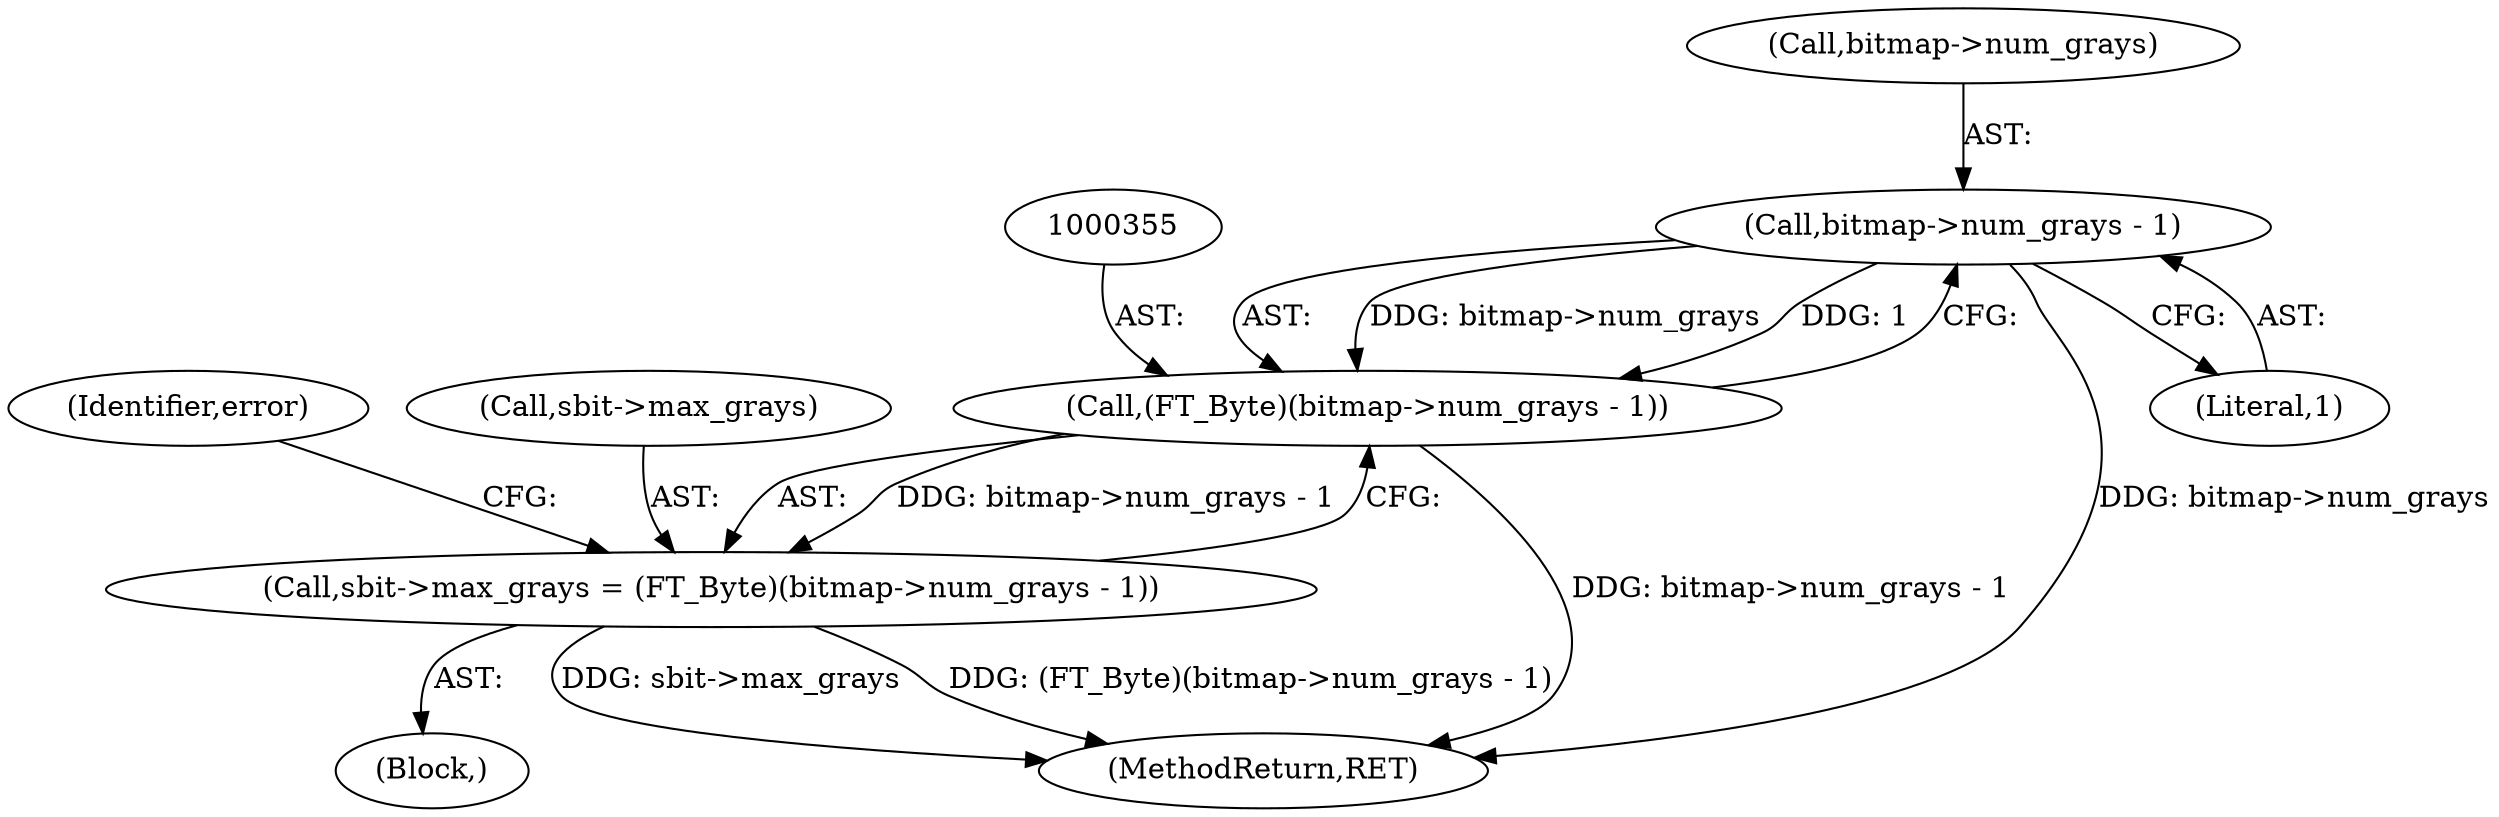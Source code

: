 digraph "0_savannah_b3500af717010137046ec4076d1e1c0641e33727_3@pointer" {
"1000356" [label="(Call,bitmap->num_grays - 1)"];
"1000354" [label="(Call,(FT_Byte)(bitmap->num_grays - 1))"];
"1000350" [label="(Call,sbit->max_grays = (FT_Byte)(bitmap->num_grays - 1))"];
"1000191" [label="(Block,)"];
"1000414" [label="(MethodReturn,RET)"];
"1000350" [label="(Call,sbit->max_grays = (FT_Byte)(bitmap->num_grays - 1))"];
"1000354" [label="(Call,(FT_Byte)(bitmap->num_grays - 1))"];
"1000362" [label="(Identifier,error)"];
"1000356" [label="(Call,bitmap->num_grays - 1)"];
"1000357" [label="(Call,bitmap->num_grays)"];
"1000360" [label="(Literal,1)"];
"1000351" [label="(Call,sbit->max_grays)"];
"1000356" -> "1000354"  [label="AST: "];
"1000356" -> "1000360"  [label="CFG: "];
"1000357" -> "1000356"  [label="AST: "];
"1000360" -> "1000356"  [label="AST: "];
"1000354" -> "1000356"  [label="CFG: "];
"1000356" -> "1000414"  [label="DDG: bitmap->num_grays"];
"1000356" -> "1000354"  [label="DDG: bitmap->num_grays"];
"1000356" -> "1000354"  [label="DDG: 1"];
"1000354" -> "1000350"  [label="AST: "];
"1000355" -> "1000354"  [label="AST: "];
"1000350" -> "1000354"  [label="CFG: "];
"1000354" -> "1000414"  [label="DDG: bitmap->num_grays - 1"];
"1000354" -> "1000350"  [label="DDG: bitmap->num_grays - 1"];
"1000350" -> "1000191"  [label="AST: "];
"1000351" -> "1000350"  [label="AST: "];
"1000362" -> "1000350"  [label="CFG: "];
"1000350" -> "1000414"  [label="DDG: sbit->max_grays"];
"1000350" -> "1000414"  [label="DDG: (FT_Byte)(bitmap->num_grays - 1)"];
}
